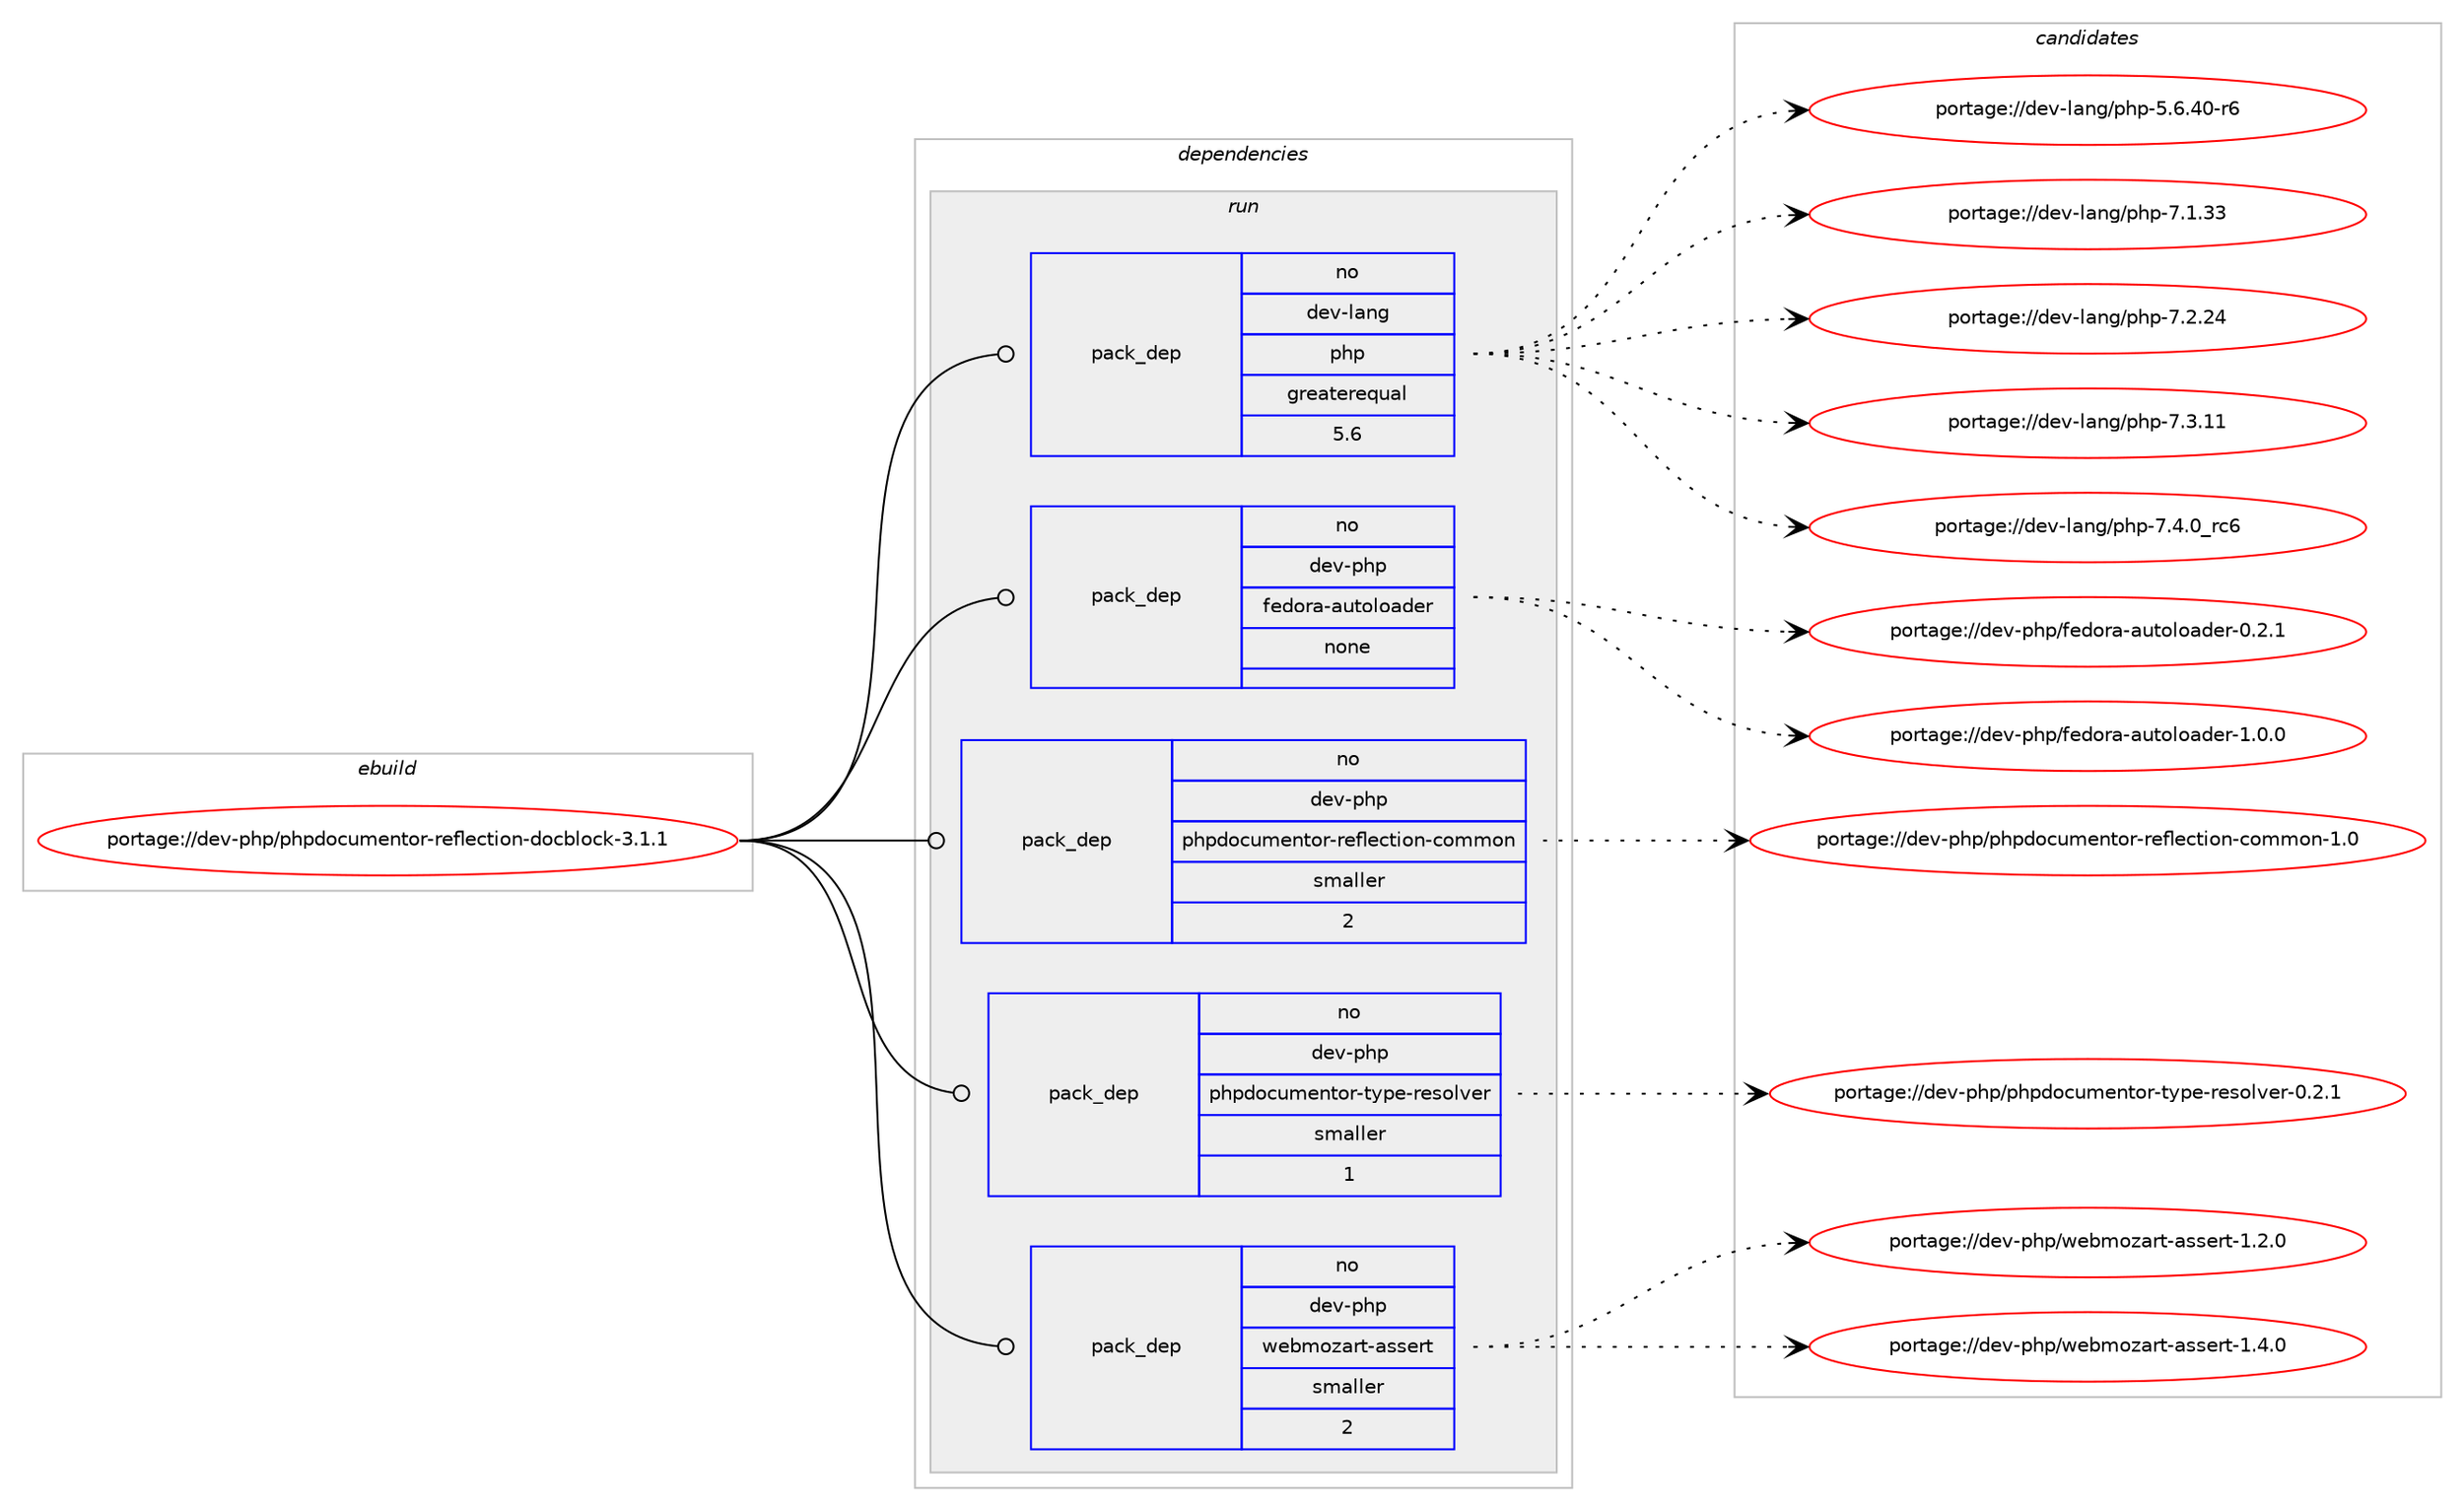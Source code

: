 digraph prolog {

# *************
# Graph options
# *************

newrank=true;
concentrate=true;
compound=true;
graph [rankdir=LR,fontname=Helvetica,fontsize=10,ranksep=1.5];#, ranksep=2.5, nodesep=0.2];
edge  [arrowhead=vee];
node  [fontname=Helvetica,fontsize=10];

# **********
# The ebuild
# **********

subgraph cluster_leftcol {
color=gray;
rank=same;
label=<<i>ebuild</i>>;
id [label="portage://dev-php/phpdocumentor-reflection-docblock-3.1.1", color=red, width=4, href="../dev-php/phpdocumentor-reflection-docblock-3.1.1.svg"];
}

# ****************
# The dependencies
# ****************

subgraph cluster_midcol {
color=gray;
label=<<i>dependencies</i>>;
subgraph cluster_compile {
fillcolor="#eeeeee";
style=filled;
label=<<i>compile</i>>;
}
subgraph cluster_compileandrun {
fillcolor="#eeeeee";
style=filled;
label=<<i>compile and run</i>>;
}
subgraph cluster_run {
fillcolor="#eeeeee";
style=filled;
label=<<i>run</i>>;
subgraph pack98667 {
dependency126611 [label=<<TABLE BORDER="0" CELLBORDER="1" CELLSPACING="0" CELLPADDING="4" WIDTH="220"><TR><TD ROWSPAN="6" CELLPADDING="30">pack_dep</TD></TR><TR><TD WIDTH="110">no</TD></TR><TR><TD>dev-lang</TD></TR><TR><TD>php</TD></TR><TR><TD>greaterequal</TD></TR><TR><TD>5.6</TD></TR></TABLE>>, shape=none, color=blue];
}
id:e -> dependency126611:w [weight=20,style="solid",arrowhead="odot"];
subgraph pack98668 {
dependency126612 [label=<<TABLE BORDER="0" CELLBORDER="1" CELLSPACING="0" CELLPADDING="4" WIDTH="220"><TR><TD ROWSPAN="6" CELLPADDING="30">pack_dep</TD></TR><TR><TD WIDTH="110">no</TD></TR><TR><TD>dev-php</TD></TR><TR><TD>fedora-autoloader</TD></TR><TR><TD>none</TD></TR><TR><TD></TD></TR></TABLE>>, shape=none, color=blue];
}
id:e -> dependency126612:w [weight=20,style="solid",arrowhead="odot"];
subgraph pack98669 {
dependency126613 [label=<<TABLE BORDER="0" CELLBORDER="1" CELLSPACING="0" CELLPADDING="4" WIDTH="220"><TR><TD ROWSPAN="6" CELLPADDING="30">pack_dep</TD></TR><TR><TD WIDTH="110">no</TD></TR><TR><TD>dev-php</TD></TR><TR><TD>phpdocumentor-reflection-common</TD></TR><TR><TD>smaller</TD></TR><TR><TD>2</TD></TR></TABLE>>, shape=none, color=blue];
}
id:e -> dependency126613:w [weight=20,style="solid",arrowhead="odot"];
subgraph pack98670 {
dependency126614 [label=<<TABLE BORDER="0" CELLBORDER="1" CELLSPACING="0" CELLPADDING="4" WIDTH="220"><TR><TD ROWSPAN="6" CELLPADDING="30">pack_dep</TD></TR><TR><TD WIDTH="110">no</TD></TR><TR><TD>dev-php</TD></TR><TR><TD>phpdocumentor-type-resolver</TD></TR><TR><TD>smaller</TD></TR><TR><TD>1</TD></TR></TABLE>>, shape=none, color=blue];
}
id:e -> dependency126614:w [weight=20,style="solid",arrowhead="odot"];
subgraph pack98671 {
dependency126615 [label=<<TABLE BORDER="0" CELLBORDER="1" CELLSPACING="0" CELLPADDING="4" WIDTH="220"><TR><TD ROWSPAN="6" CELLPADDING="30">pack_dep</TD></TR><TR><TD WIDTH="110">no</TD></TR><TR><TD>dev-php</TD></TR><TR><TD>webmozart-assert</TD></TR><TR><TD>smaller</TD></TR><TR><TD>2</TD></TR></TABLE>>, shape=none, color=blue];
}
id:e -> dependency126615:w [weight=20,style="solid",arrowhead="odot"];
}
}

# **************
# The candidates
# **************

subgraph cluster_choices {
rank=same;
color=gray;
label=<<i>candidates</i>>;

subgraph choice98667 {
color=black;
nodesep=1;
choiceportage100101118451089711010347112104112455346544652484511454 [label="portage://dev-lang/php-5.6.40-r6", color=red, width=4,href="../dev-lang/php-5.6.40-r6.svg"];
choiceportage10010111845108971101034711210411245554649465151 [label="portage://dev-lang/php-7.1.33", color=red, width=4,href="../dev-lang/php-7.1.33.svg"];
choiceportage10010111845108971101034711210411245554650465052 [label="portage://dev-lang/php-7.2.24", color=red, width=4,href="../dev-lang/php-7.2.24.svg"];
choiceportage10010111845108971101034711210411245554651464949 [label="portage://dev-lang/php-7.3.11", color=red, width=4,href="../dev-lang/php-7.3.11.svg"];
choiceportage100101118451089711010347112104112455546524648951149954 [label="portage://dev-lang/php-7.4.0_rc6", color=red, width=4,href="../dev-lang/php-7.4.0_rc6.svg"];
dependency126611:e -> choiceportage100101118451089711010347112104112455346544652484511454:w [style=dotted,weight="100"];
dependency126611:e -> choiceportage10010111845108971101034711210411245554649465151:w [style=dotted,weight="100"];
dependency126611:e -> choiceportage10010111845108971101034711210411245554650465052:w [style=dotted,weight="100"];
dependency126611:e -> choiceportage10010111845108971101034711210411245554651464949:w [style=dotted,weight="100"];
dependency126611:e -> choiceportage100101118451089711010347112104112455546524648951149954:w [style=dotted,weight="100"];
}
subgraph choice98668 {
color=black;
nodesep=1;
choiceportage100101118451121041124710210110011111497459711711611110811197100101114454846504649 [label="portage://dev-php/fedora-autoloader-0.2.1", color=red, width=4,href="../dev-php/fedora-autoloader-0.2.1.svg"];
choiceportage100101118451121041124710210110011111497459711711611110811197100101114454946484648 [label="portage://dev-php/fedora-autoloader-1.0.0", color=red, width=4,href="../dev-php/fedora-autoloader-1.0.0.svg"];
dependency126612:e -> choiceportage100101118451121041124710210110011111497459711711611110811197100101114454846504649:w [style=dotted,weight="100"];
dependency126612:e -> choiceportage100101118451121041124710210110011111497459711711611110811197100101114454946484648:w [style=dotted,weight="100"];
}
subgraph choice98669 {
color=black;
nodesep=1;
choiceportage1001011184511210411247112104112100111991171091011101161111144511410110210810199116105111110459911110910911111045494648 [label="portage://dev-php/phpdocumentor-reflection-common-1.0", color=red, width=4,href="../dev-php/phpdocumentor-reflection-common-1.0.svg"];
dependency126613:e -> choiceportage1001011184511210411247112104112100111991171091011101161111144511410110210810199116105111110459911110910911111045494648:w [style=dotted,weight="100"];
}
subgraph choice98670 {
color=black;
nodesep=1;
choiceportage1001011184511210411247112104112100111991171091011101161111144511612111210145114101115111108118101114454846504649 [label="portage://dev-php/phpdocumentor-type-resolver-0.2.1", color=red, width=4,href="../dev-php/phpdocumentor-type-resolver-0.2.1.svg"];
dependency126614:e -> choiceportage1001011184511210411247112104112100111991171091011101161111144511612111210145114101115111108118101114454846504649:w [style=dotted,weight="100"];
}
subgraph choice98671 {
color=black;
nodesep=1;
choiceportage100101118451121041124711910198109111122971141164597115115101114116454946504648 [label="portage://dev-php/webmozart-assert-1.2.0", color=red, width=4,href="../dev-php/webmozart-assert-1.2.0.svg"];
choiceportage100101118451121041124711910198109111122971141164597115115101114116454946524648 [label="portage://dev-php/webmozart-assert-1.4.0", color=red, width=4,href="../dev-php/webmozart-assert-1.4.0.svg"];
dependency126615:e -> choiceportage100101118451121041124711910198109111122971141164597115115101114116454946504648:w [style=dotted,weight="100"];
dependency126615:e -> choiceportage100101118451121041124711910198109111122971141164597115115101114116454946524648:w [style=dotted,weight="100"];
}
}

}
